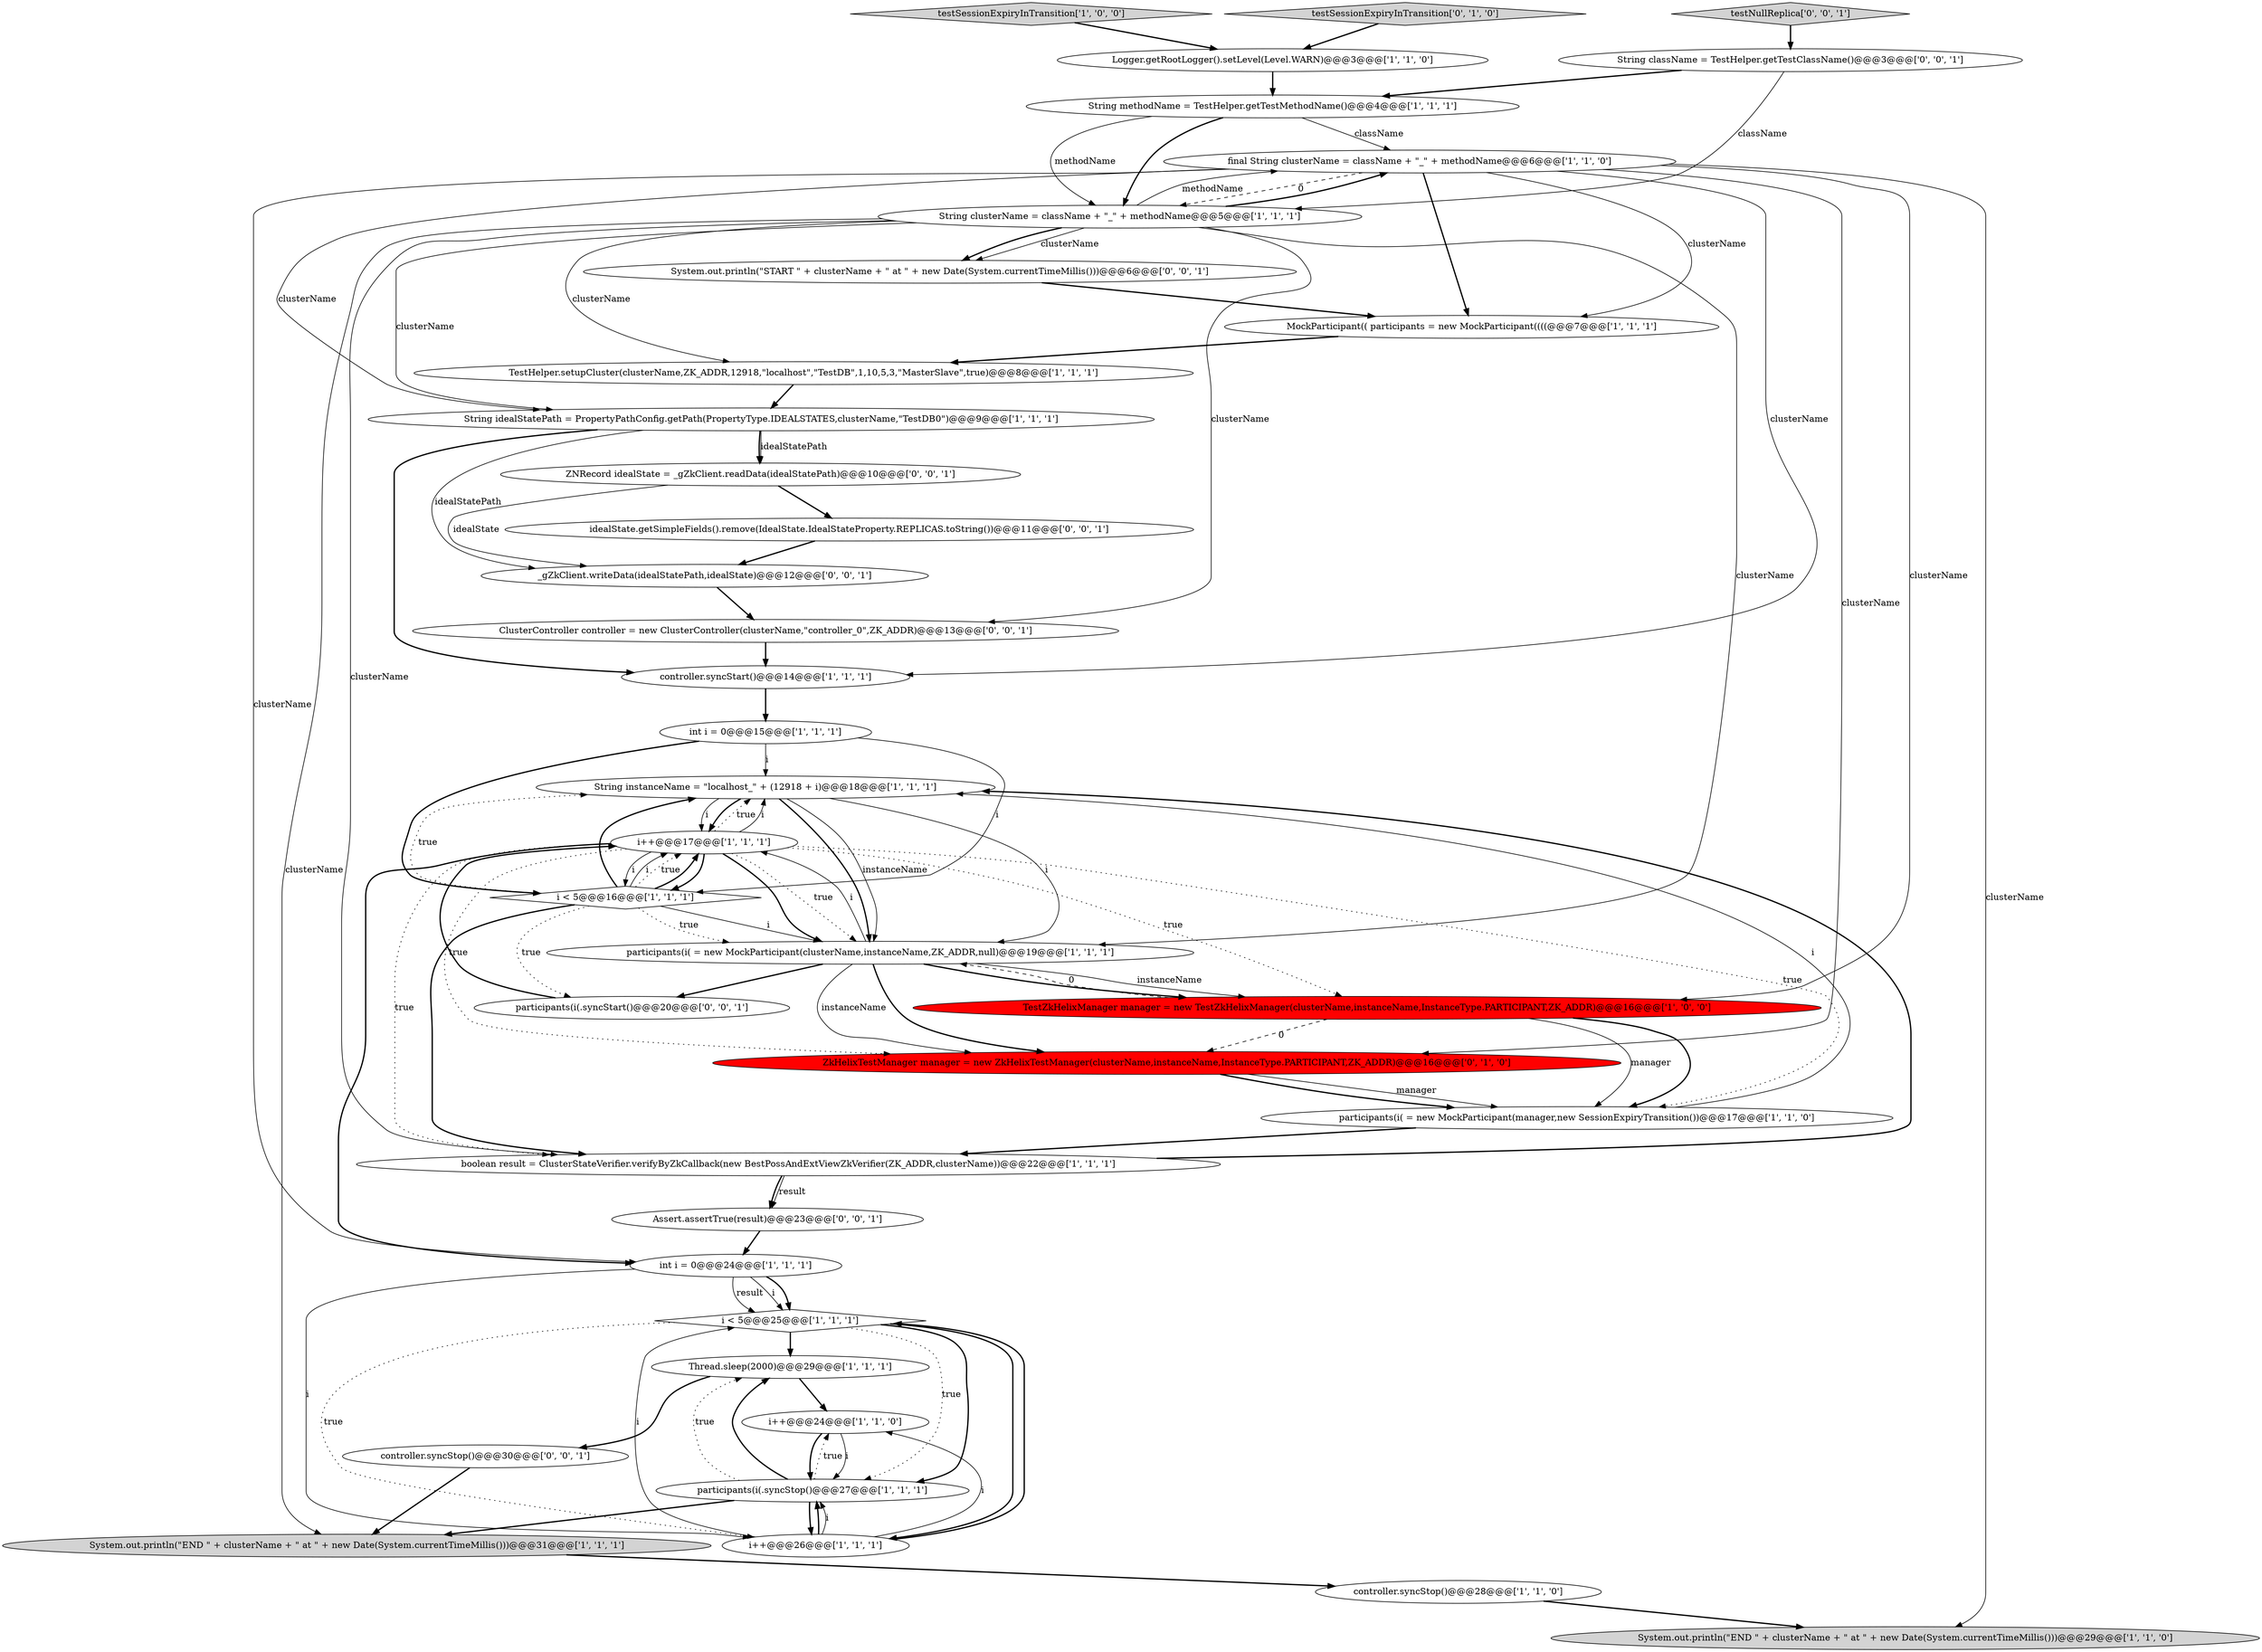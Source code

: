digraph {
34 [style = filled, label = "ZNRecord idealState = _gZkClient.readData(idealStatePath)@@@10@@@['0', '0', '1']", fillcolor = white, shape = ellipse image = "AAA0AAABBB3BBB"];
30 [style = filled, label = "_gZkClient.writeData(idealStatePath,idealState)@@@12@@@['0', '0', '1']", fillcolor = white, shape = ellipse image = "AAA0AAABBB3BBB"];
24 [style = filled, label = "i++@@@17@@@['1', '1', '1']", fillcolor = white, shape = ellipse image = "AAA0AAABBB1BBB"];
8 [style = filled, label = "String instanceName = \"localhost_\" + (12918 + i)@@@18@@@['1', '1', '1']", fillcolor = white, shape = ellipse image = "AAA0AAABBB1BBB"];
31 [style = filled, label = "ClusterController controller = new ClusterController(clusterName,\"controller_0\",ZK_ADDR)@@@13@@@['0', '0', '1']", fillcolor = white, shape = ellipse image = "AAA0AAABBB3BBB"];
35 [style = filled, label = "testNullReplica['0', '0', '1']", fillcolor = lightgray, shape = diamond image = "AAA0AAABBB3BBB"];
3 [style = filled, label = "System.out.println(\"END \" + clusterName + \" at \" + new Date(System.currentTimeMillis()))@@@29@@@['1', '1', '0']", fillcolor = lightgray, shape = ellipse image = "AAA0AAABBB1BBB"];
5 [style = filled, label = "MockParticipant(( participants = new MockParticipant((((@@@7@@@['1', '1', '1']", fillcolor = white, shape = ellipse image = "AAA0AAABBB1BBB"];
2 [style = filled, label = "Logger.getRootLogger().setLevel(Level.WARN)@@@3@@@['1', '1', '0']", fillcolor = white, shape = ellipse image = "AAA0AAABBB1BBB"];
32 [style = filled, label = "participants(i(.syncStart()@@@20@@@['0', '0', '1']", fillcolor = white, shape = ellipse image = "AAA0AAABBB3BBB"];
6 [style = filled, label = "TestHelper.setupCluster(clusterName,ZK_ADDR,12918,\"localhost\",\"TestDB\",1,10,5,3,\"MasterSlave\",true)@@@8@@@['1', '1', '1']", fillcolor = white, shape = ellipse image = "AAA0AAABBB1BBB"];
15 [style = filled, label = "int i = 0@@@24@@@['1', '1', '1']", fillcolor = white, shape = ellipse image = "AAA0AAABBB1BBB"];
1 [style = filled, label = "participants(i( = new MockParticipant(manager,new SessionExpiryTransition())@@@17@@@['1', '1', '0']", fillcolor = white, shape = ellipse image = "AAA0AAABBB1BBB"];
26 [style = filled, label = "testSessionExpiryInTransition['0', '1', '0']", fillcolor = lightgray, shape = diamond image = "AAA0AAABBB2BBB"];
37 [style = filled, label = "Assert.assertTrue(result)@@@23@@@['0', '0', '1']", fillcolor = white, shape = ellipse image = "AAA0AAABBB3BBB"];
23 [style = filled, label = "String clusterName = className + \"_\" + methodName@@@5@@@['1', '1', '1']", fillcolor = white, shape = ellipse image = "AAA0AAABBB1BBB"];
12 [style = filled, label = "controller.syncStop()@@@28@@@['1', '1', '0']", fillcolor = white, shape = ellipse image = "AAA0AAABBB1BBB"];
16 [style = filled, label = "System.out.println(\"END \" + clusterName + \" at \" + new Date(System.currentTimeMillis()))@@@31@@@['1', '1', '1']", fillcolor = lightgray, shape = ellipse image = "AAA0AAABBB1BBB"];
29 [style = filled, label = "String className = TestHelper.getTestClassName()@@@3@@@['0', '0', '1']", fillcolor = white, shape = ellipse image = "AAA0AAABBB3BBB"];
9 [style = filled, label = "Thread.sleep(2000)@@@29@@@['1', '1', '1']", fillcolor = white, shape = ellipse image = "AAA0AAABBB1BBB"];
19 [style = filled, label = "String methodName = TestHelper.getTestMethodName()@@@4@@@['1', '1', '1']", fillcolor = white, shape = ellipse image = "AAA0AAABBB1BBB"];
0 [style = filled, label = "participants(i( = new MockParticipant(clusterName,instanceName,ZK_ADDR,null)@@@19@@@['1', '1', '1']", fillcolor = white, shape = ellipse image = "AAA0AAABBB1BBB"];
13 [style = filled, label = "participants(i(.syncStop()@@@27@@@['1', '1', '1']", fillcolor = white, shape = ellipse image = "AAA0AAABBB1BBB"];
20 [style = filled, label = "final String clusterName = className + \"_\" + methodName@@@6@@@['1', '1', '0']", fillcolor = white, shape = ellipse image = "AAA0AAABBB1BBB"];
17 [style = filled, label = "TestZkHelixManager manager = new TestZkHelixManager(clusterName,instanceName,InstanceType.PARTICIPANT,ZK_ADDR)@@@16@@@['1', '0', '0']", fillcolor = red, shape = ellipse image = "AAA1AAABBB1BBB"];
33 [style = filled, label = "controller.syncStop()@@@30@@@['0', '0', '1']", fillcolor = white, shape = ellipse image = "AAA0AAABBB3BBB"];
11 [style = filled, label = "i < 5@@@16@@@['1', '1', '1']", fillcolor = white, shape = diamond image = "AAA0AAABBB1BBB"];
4 [style = filled, label = "i++@@@24@@@['1', '1', '0']", fillcolor = white, shape = ellipse image = "AAA0AAABBB1BBB"];
27 [style = filled, label = "ZkHelixTestManager manager = new ZkHelixTestManager(clusterName,instanceName,InstanceType.PARTICIPANT,ZK_ADDR)@@@16@@@['0', '1', '0']", fillcolor = red, shape = ellipse image = "AAA1AAABBB2BBB"];
28 [style = filled, label = "System.out.println(\"START \" + clusterName + \" at \" + new Date(System.currentTimeMillis()))@@@6@@@['0', '0', '1']", fillcolor = white, shape = ellipse image = "AAA0AAABBB3BBB"];
21 [style = filled, label = "i < 5@@@25@@@['1', '1', '1']", fillcolor = white, shape = diamond image = "AAA0AAABBB1BBB"];
10 [style = filled, label = "boolean result = ClusterStateVerifier.verifyByZkCallback(new BestPossAndExtViewZkVerifier(ZK_ADDR,clusterName))@@@22@@@['1', '1', '1']", fillcolor = white, shape = ellipse image = "AAA0AAABBB1BBB"];
7 [style = filled, label = "String idealStatePath = PropertyPathConfig.getPath(PropertyType.IDEALSTATES,clusterName,\"TestDB0\")@@@9@@@['1', '1', '1']", fillcolor = white, shape = ellipse image = "AAA0AAABBB1BBB"];
14 [style = filled, label = "i++@@@26@@@['1', '1', '1']", fillcolor = white, shape = ellipse image = "AAA0AAABBB1BBB"];
36 [style = filled, label = "idealState.getSimpleFields().remove(IdealState.IdealStateProperty.REPLICAS.toString())@@@11@@@['0', '0', '1']", fillcolor = white, shape = ellipse image = "AAA0AAABBB3BBB"];
22 [style = filled, label = "int i = 0@@@15@@@['1', '1', '1']", fillcolor = white, shape = ellipse image = "AAA0AAABBB1BBB"];
18 [style = filled, label = "testSessionExpiryInTransition['1', '0', '0']", fillcolor = lightgray, shape = diamond image = "AAA0AAABBB1BBB"];
25 [style = filled, label = "controller.syncStart()@@@14@@@['1', '1', '1']", fillcolor = white, shape = ellipse image = "AAA0AAABBB1BBB"];
19->23 [style = solid, label="methodName"];
0->27 [style = solid, label="instanceName"];
23->28 [style = solid, label="clusterName"];
25->22 [style = bold, label=""];
15->21 [style = bold, label=""];
24->17 [style = dotted, label="true"];
37->15 [style = bold, label=""];
24->27 [style = dotted, label="true"];
20->27 [style = solid, label="clusterName"];
8->24 [style = solid, label="i"];
23->28 [style = bold, label=""];
8->0 [style = bold, label=""];
10->8 [style = bold, label=""];
15->21 [style = solid, label="result"];
20->15 [style = solid, label="clusterName"];
20->7 [style = solid, label="clusterName"];
24->11 [style = bold, label=""];
11->0 [style = dotted, label="true"];
19->20 [style = solid, label="className"];
20->23 [style = dashed, label="0"];
22->11 [style = solid, label="i"];
11->8 [style = dotted, label="true"];
0->17 [style = solid, label="instanceName"];
14->4 [style = solid, label="i"];
24->8 [style = dotted, label="true"];
20->25 [style = solid, label="clusterName"];
11->0 [style = solid, label="i"];
13->14 [style = bold, label=""];
13->4 [style = dotted, label="true"];
21->13 [style = bold, label=""];
15->21 [style = solid, label="i"];
13->9 [style = dotted, label="true"];
17->27 [style = dashed, label="0"];
10->37 [style = solid, label="result"];
8->0 [style = solid, label="instanceName"];
33->16 [style = bold, label=""];
28->5 [style = bold, label=""];
9->33 [style = bold, label=""];
7->30 [style = solid, label="idealStatePath"];
24->0 [style = bold, label=""];
0->17 [style = bold, label=""];
24->8 [style = solid, label="i"];
17->0 [style = dashed, label="0"];
29->23 [style = solid, label="className"];
13->16 [style = bold, label=""];
11->24 [style = solid, label="i"];
20->17 [style = solid, label="clusterName"];
36->30 [style = bold, label=""];
21->9 [style = bold, label=""];
5->6 [style = bold, label=""];
23->7 [style = solid, label="clusterName"];
34->36 [style = bold, label=""];
24->0 [style = dotted, label="true"];
14->21 [style = solid, label="i"];
11->8 [style = bold, label=""];
21->13 [style = dotted, label="true"];
6->7 [style = bold, label=""];
22->11 [style = bold, label=""];
14->21 [style = bold, label=""];
11->24 [style = dotted, label="true"];
23->10 [style = solid, label="clusterName"];
23->16 [style = solid, label="clusterName"];
8->24 [style = bold, label=""];
15->14 [style = solid, label="i"];
23->20 [style = bold, label=""];
31->25 [style = bold, label=""];
35->29 [style = bold, label=""];
17->1 [style = bold, label=""];
20->5 [style = solid, label="clusterName"];
27->1 [style = solid, label="manager"];
4->13 [style = bold, label=""];
7->34 [style = solid, label="idealStatePath"];
11->24 [style = bold, label=""];
23->0 [style = solid, label="clusterName"];
29->19 [style = bold, label=""];
30->31 [style = bold, label=""];
11->10 [style = bold, label=""];
12->3 [style = bold, label=""];
13->9 [style = bold, label=""];
14->13 [style = bold, label=""];
0->32 [style = bold, label=""];
10->37 [style = bold, label=""];
21->14 [style = bold, label=""];
24->15 [style = bold, label=""];
11->32 [style = dotted, label="true"];
24->1 [style = dotted, label="true"];
23->20 [style = solid, label="methodName"];
14->13 [style = solid, label="i"];
8->0 [style = solid, label="i"];
27->1 [style = bold, label=""];
2->19 [style = bold, label=""];
17->1 [style = solid, label="manager"];
23->6 [style = solid, label="clusterName"];
24->11 [style = solid, label="i"];
0->27 [style = bold, label=""];
9->4 [style = bold, label=""];
23->31 [style = solid, label="clusterName"];
1->8 [style = solid, label="i"];
18->2 [style = bold, label=""];
34->30 [style = solid, label="idealState"];
4->13 [style = solid, label="i"];
20->5 [style = bold, label=""];
24->10 [style = dotted, label="true"];
26->2 [style = bold, label=""];
20->3 [style = solid, label="clusterName"];
7->34 [style = bold, label=""];
19->23 [style = bold, label=""];
0->24 [style = solid, label="i"];
21->14 [style = dotted, label="true"];
7->25 [style = bold, label=""];
1->10 [style = bold, label=""];
32->24 [style = bold, label=""];
16->12 [style = bold, label=""];
22->8 [style = solid, label="i"];
}
